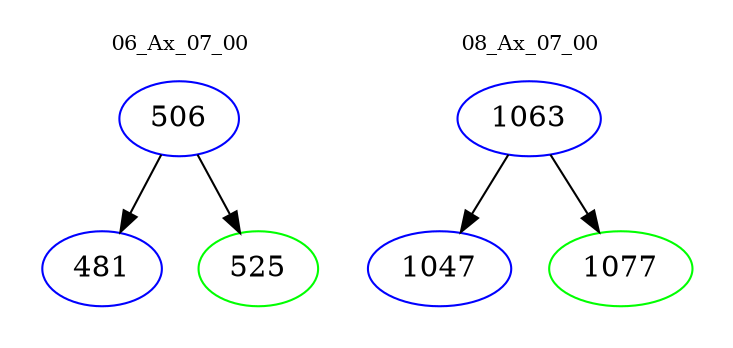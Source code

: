 digraph{
subgraph cluster_0 {
color = white
label = "06_Ax_07_00";
fontsize=10;
T0_506 [label="506", color="blue"]
T0_506 -> T0_481 [color="black"]
T0_481 [label="481", color="blue"]
T0_506 -> T0_525 [color="black"]
T0_525 [label="525", color="green"]
}
subgraph cluster_1 {
color = white
label = "08_Ax_07_00";
fontsize=10;
T1_1063 [label="1063", color="blue"]
T1_1063 -> T1_1047 [color="black"]
T1_1047 [label="1047", color="blue"]
T1_1063 -> T1_1077 [color="black"]
T1_1077 [label="1077", color="green"]
}
}
